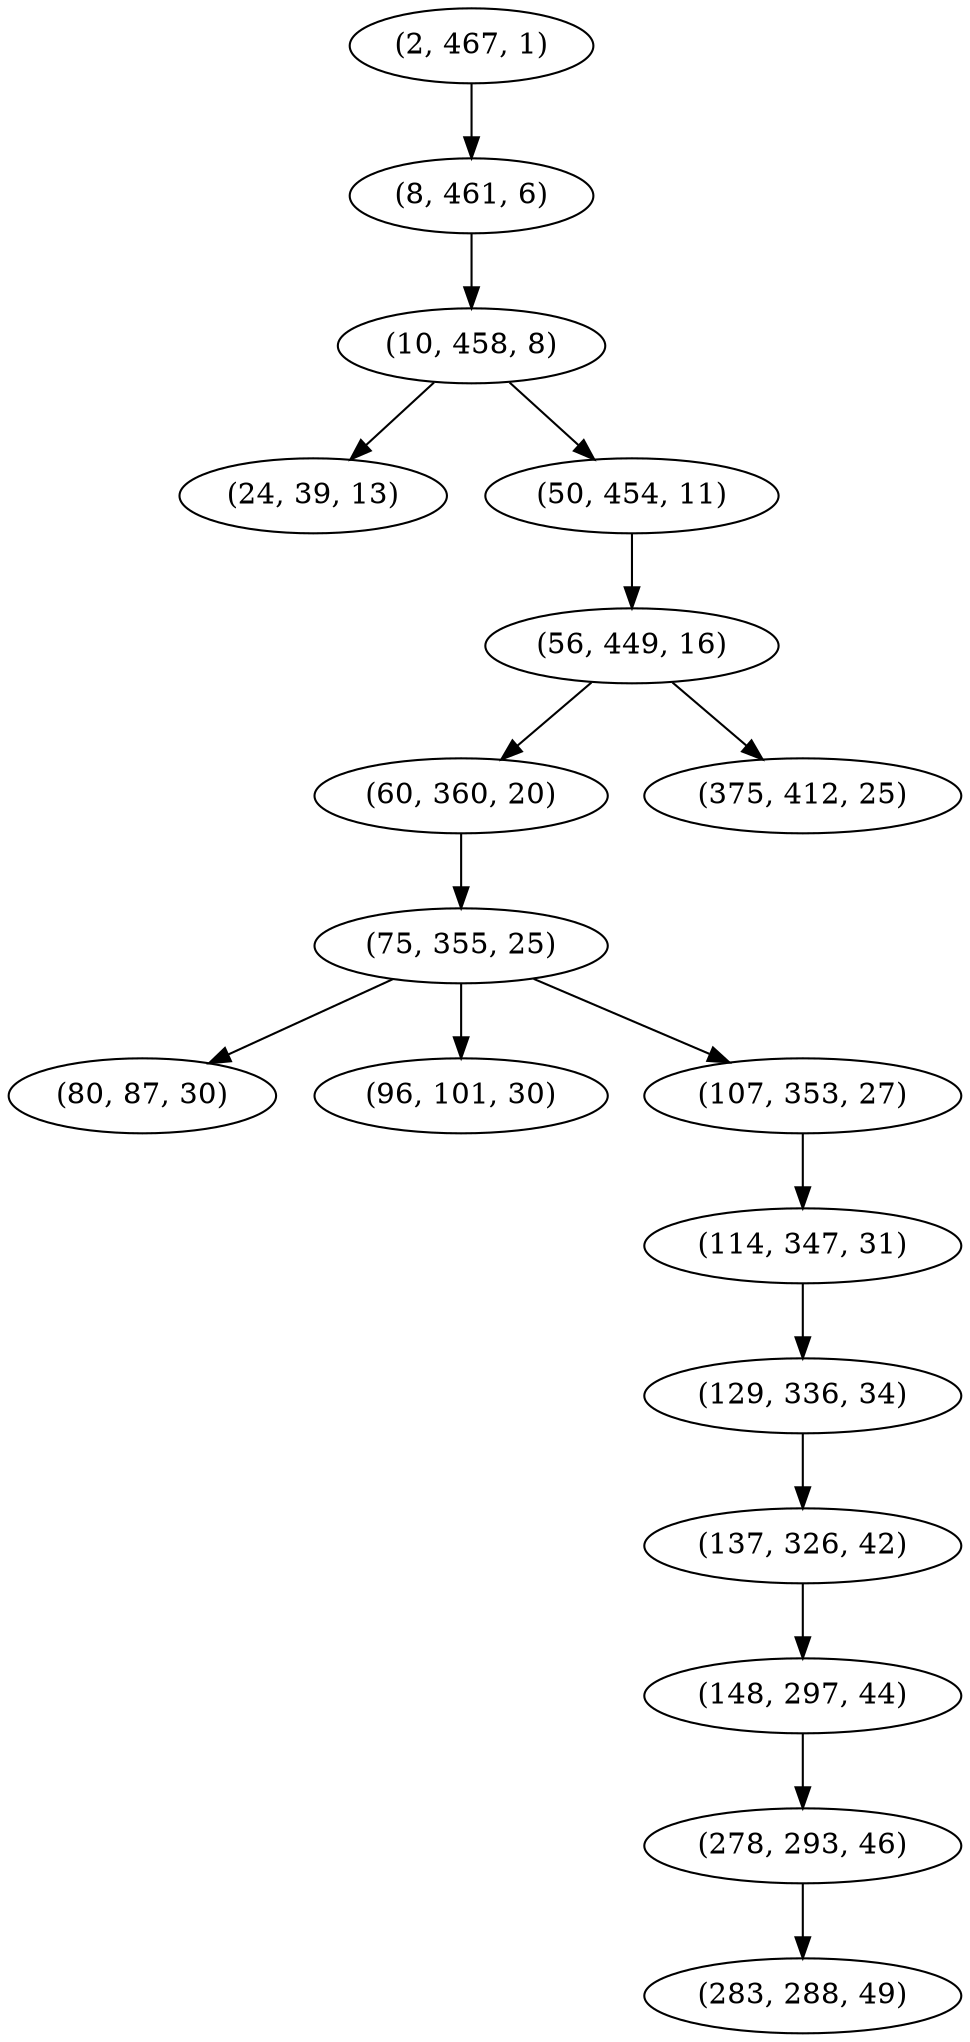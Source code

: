 digraph tree {
    "(2, 467, 1)";
    "(8, 461, 6)";
    "(10, 458, 8)";
    "(24, 39, 13)";
    "(50, 454, 11)";
    "(56, 449, 16)";
    "(60, 360, 20)";
    "(75, 355, 25)";
    "(80, 87, 30)";
    "(96, 101, 30)";
    "(107, 353, 27)";
    "(114, 347, 31)";
    "(129, 336, 34)";
    "(137, 326, 42)";
    "(148, 297, 44)";
    "(278, 293, 46)";
    "(283, 288, 49)";
    "(375, 412, 25)";
    "(2, 467, 1)" -> "(8, 461, 6)";
    "(8, 461, 6)" -> "(10, 458, 8)";
    "(10, 458, 8)" -> "(24, 39, 13)";
    "(10, 458, 8)" -> "(50, 454, 11)";
    "(50, 454, 11)" -> "(56, 449, 16)";
    "(56, 449, 16)" -> "(60, 360, 20)";
    "(56, 449, 16)" -> "(375, 412, 25)";
    "(60, 360, 20)" -> "(75, 355, 25)";
    "(75, 355, 25)" -> "(80, 87, 30)";
    "(75, 355, 25)" -> "(96, 101, 30)";
    "(75, 355, 25)" -> "(107, 353, 27)";
    "(107, 353, 27)" -> "(114, 347, 31)";
    "(114, 347, 31)" -> "(129, 336, 34)";
    "(129, 336, 34)" -> "(137, 326, 42)";
    "(137, 326, 42)" -> "(148, 297, 44)";
    "(148, 297, 44)" -> "(278, 293, 46)";
    "(278, 293, 46)" -> "(283, 288, 49)";
}
